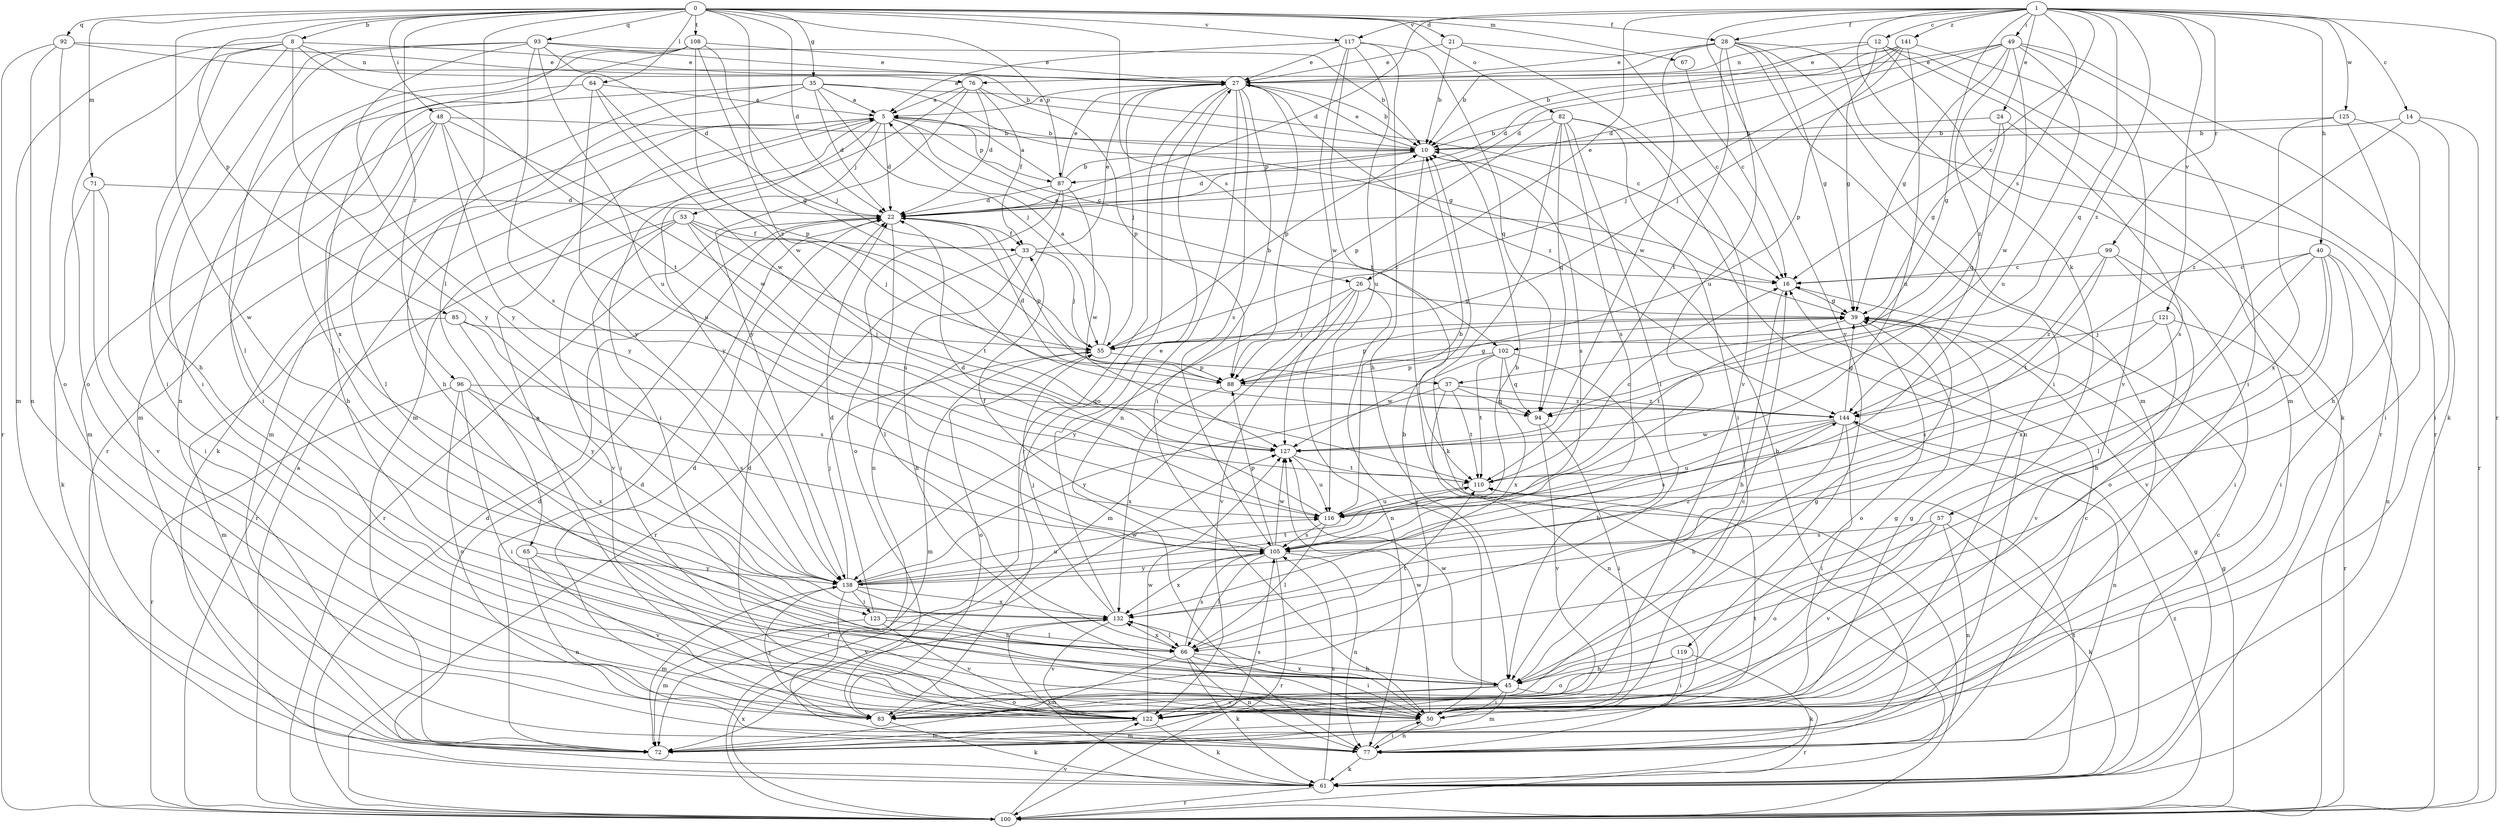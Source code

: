 strict digraph  {
0;
1;
5;
8;
10;
12;
14;
16;
21;
22;
24;
26;
27;
28;
33;
35;
37;
39;
40;
45;
48;
49;
50;
53;
55;
57;
61;
64;
65;
66;
67;
71;
72;
76;
77;
82;
83;
85;
87;
88;
92;
93;
94;
96;
99;
100;
102;
105;
108;
110;
116;
117;
119;
121;
122;
123;
125;
127;
132;
138;
141;
144;
0 -> 8  [label=b];
0 -> 21  [label=d];
0 -> 22  [label=d];
0 -> 28  [label=f];
0 -> 35  [label=g];
0 -> 37  [label=g];
0 -> 48  [label=i];
0 -> 64  [label=l];
0 -> 65  [label=l];
0 -> 67  [label=m];
0 -> 71  [label=m];
0 -> 82  [label=o];
0 -> 85  [label=p];
0 -> 87  [label=p];
0 -> 92  [label=q];
0 -> 93  [label=q];
0 -> 96  [label=r];
0 -> 102  [label=s];
0 -> 108  [label=t];
0 -> 117  [label=v];
0 -> 123  [label=w];
1 -> 12  [label=c];
1 -> 14  [label=c];
1 -> 16  [label=c];
1 -> 22  [label=d];
1 -> 24  [label=e];
1 -> 26  [label=e];
1 -> 28  [label=f];
1 -> 37  [label=g];
1 -> 40  [label=h];
1 -> 49  [label=i];
1 -> 57  [label=k];
1 -> 94  [label=q];
1 -> 99  [label=r];
1 -> 100  [label=r];
1 -> 102  [label=s];
1 -> 117  [label=v];
1 -> 119  [label=v];
1 -> 121  [label=v];
1 -> 125  [label=w];
1 -> 141  [label=z];
1 -> 144  [label=z];
5 -> 10  [label=b];
5 -> 16  [label=c];
5 -> 22  [label=d];
5 -> 26  [label=e];
5 -> 50  [label=i];
5 -> 53  [label=j];
5 -> 61  [label=k];
5 -> 72  [label=m];
5 -> 87  [label=p];
5 -> 138  [label=y];
8 -> 27  [label=e];
8 -> 45  [label=h];
8 -> 50  [label=i];
8 -> 72  [label=m];
8 -> 76  [label=n];
8 -> 83  [label=o];
8 -> 110  [label=t];
8 -> 138  [label=y];
10 -> 22  [label=d];
10 -> 27  [label=e];
10 -> 87  [label=p];
10 -> 100  [label=r];
10 -> 105  [label=s];
12 -> 22  [label=d];
12 -> 39  [label=g];
12 -> 61  [label=k];
12 -> 72  [label=m];
12 -> 76  [label=n];
12 -> 100  [label=r];
14 -> 10  [label=b];
14 -> 50  [label=i];
14 -> 100  [label=r];
14 -> 144  [label=z];
16 -> 39  [label=g];
16 -> 45  [label=h];
21 -> 10  [label=b];
21 -> 16  [label=c];
21 -> 27  [label=e];
21 -> 122  [label=v];
22 -> 33  [label=f];
22 -> 66  [label=l];
22 -> 88  [label=p];
22 -> 100  [label=r];
24 -> 10  [label=b];
24 -> 39  [label=g];
24 -> 94  [label=q];
24 -> 105  [label=s];
26 -> 39  [label=g];
26 -> 50  [label=i];
26 -> 72  [label=m];
26 -> 77  [label=n];
26 -> 122  [label=v];
26 -> 138  [label=y];
27 -> 5  [label=a];
27 -> 10  [label=b];
27 -> 50  [label=i];
27 -> 55  [label=j];
27 -> 77  [label=n];
27 -> 83  [label=o];
27 -> 88  [label=p];
27 -> 100  [label=r];
27 -> 105  [label=s];
27 -> 144  [label=z];
28 -> 10  [label=b];
28 -> 27  [label=e];
28 -> 39  [label=g];
28 -> 50  [label=i];
28 -> 72  [label=m];
28 -> 100  [label=r];
28 -> 110  [label=t];
28 -> 116  [label=u];
28 -> 127  [label=w];
33 -> 16  [label=c];
33 -> 27  [label=e];
33 -> 45  [label=h];
33 -> 55  [label=j];
33 -> 100  [label=r];
35 -> 5  [label=a];
35 -> 16  [label=c];
35 -> 22  [label=d];
35 -> 39  [label=g];
35 -> 45  [label=h];
35 -> 55  [label=j];
35 -> 72  [label=m];
35 -> 100  [label=r];
37 -> 77  [label=n];
37 -> 94  [label=q];
37 -> 110  [label=t];
37 -> 138  [label=y];
37 -> 144  [label=z];
39 -> 55  [label=j];
39 -> 83  [label=o];
39 -> 88  [label=p];
39 -> 110  [label=t];
40 -> 16  [label=c];
40 -> 45  [label=h];
40 -> 50  [label=i];
40 -> 66  [label=l];
40 -> 77  [label=n];
40 -> 122  [label=v];
40 -> 132  [label=x];
45 -> 39  [label=g];
45 -> 50  [label=i];
45 -> 72  [label=m];
45 -> 83  [label=o];
45 -> 100  [label=r];
45 -> 122  [label=v];
45 -> 127  [label=w];
48 -> 10  [label=b];
48 -> 45  [label=h];
48 -> 66  [label=l];
48 -> 72  [label=m];
48 -> 116  [label=u];
48 -> 127  [label=w];
48 -> 138  [label=y];
49 -> 22  [label=d];
49 -> 27  [label=e];
49 -> 39  [label=g];
49 -> 50  [label=i];
49 -> 55  [label=j];
49 -> 61  [label=k];
49 -> 116  [label=u];
49 -> 127  [label=w];
49 -> 144  [label=z];
50 -> 39  [label=g];
50 -> 72  [label=m];
50 -> 77  [label=n];
50 -> 127  [label=w];
50 -> 132  [label=x];
53 -> 33  [label=f];
53 -> 50  [label=i];
53 -> 55  [label=j];
53 -> 100  [label=r];
53 -> 110  [label=t];
53 -> 116  [label=u];
53 -> 122  [label=v];
55 -> 5  [label=a];
55 -> 10  [label=b];
55 -> 72  [label=m];
55 -> 83  [label=o];
55 -> 88  [label=p];
57 -> 61  [label=k];
57 -> 77  [label=n];
57 -> 83  [label=o];
57 -> 105  [label=s];
57 -> 122  [label=v];
61 -> 16  [label=c];
61 -> 22  [label=d];
61 -> 39  [label=g];
61 -> 100  [label=r];
61 -> 105  [label=s];
61 -> 110  [label=t];
61 -> 132  [label=x];
64 -> 5  [label=a];
64 -> 50  [label=i];
64 -> 88  [label=p];
64 -> 127  [label=w];
64 -> 138  [label=y];
65 -> 50  [label=i];
65 -> 77  [label=n];
65 -> 122  [label=v];
65 -> 138  [label=y];
66 -> 45  [label=h];
66 -> 50  [label=i];
66 -> 61  [label=k];
66 -> 72  [label=m];
66 -> 77  [label=n];
66 -> 105  [label=s];
66 -> 110  [label=t];
66 -> 132  [label=x];
67 -> 16  [label=c];
71 -> 22  [label=d];
71 -> 50  [label=i];
71 -> 61  [label=k];
71 -> 122  [label=v];
72 -> 22  [label=d];
72 -> 105  [label=s];
72 -> 110  [label=t];
76 -> 5  [label=a];
76 -> 22  [label=d];
76 -> 33  [label=f];
76 -> 72  [label=m];
76 -> 88  [label=p];
76 -> 138  [label=y];
77 -> 10  [label=b];
77 -> 16  [label=c];
77 -> 50  [label=i];
77 -> 61  [label=k];
82 -> 10  [label=b];
82 -> 50  [label=i];
82 -> 61  [label=k];
82 -> 66  [label=l];
82 -> 77  [label=n];
82 -> 88  [label=p];
82 -> 94  [label=q];
82 -> 105  [label=s];
83 -> 10  [label=b];
83 -> 16  [label=c];
83 -> 22  [label=d];
83 -> 61  [label=k];
83 -> 138  [label=y];
85 -> 55  [label=j];
85 -> 72  [label=m];
85 -> 105  [label=s];
85 -> 138  [label=y];
87 -> 5  [label=a];
87 -> 10  [label=b];
87 -> 22  [label=d];
87 -> 27  [label=e];
87 -> 77  [label=n];
87 -> 83  [label=o];
87 -> 127  [label=w];
88 -> 22  [label=d];
88 -> 39  [label=g];
88 -> 132  [label=x];
88 -> 144  [label=z];
92 -> 10  [label=b];
92 -> 27  [label=e];
92 -> 77  [label=n];
92 -> 83  [label=o];
92 -> 100  [label=r];
93 -> 10  [label=b];
93 -> 22  [label=d];
93 -> 27  [label=e];
93 -> 50  [label=i];
93 -> 66  [label=l];
93 -> 105  [label=s];
93 -> 116  [label=u];
93 -> 138  [label=y];
94 -> 50  [label=i];
94 -> 122  [label=v];
96 -> 50  [label=i];
96 -> 83  [label=o];
96 -> 94  [label=q];
96 -> 100  [label=r];
96 -> 105  [label=s];
96 -> 132  [label=x];
99 -> 16  [label=c];
99 -> 50  [label=i];
99 -> 83  [label=o];
99 -> 110  [label=t];
99 -> 144  [label=z];
100 -> 5  [label=a];
100 -> 22  [label=d];
100 -> 39  [label=g];
100 -> 122  [label=v];
100 -> 132  [label=x];
100 -> 144  [label=z];
102 -> 45  [label=h];
102 -> 88  [label=p];
102 -> 94  [label=q];
102 -> 110  [label=t];
102 -> 127  [label=w];
102 -> 132  [label=x];
105 -> 33  [label=f];
105 -> 66  [label=l];
105 -> 77  [label=n];
105 -> 88  [label=p];
105 -> 100  [label=r];
105 -> 127  [label=w];
105 -> 132  [label=x];
105 -> 138  [label=y];
108 -> 27  [label=e];
108 -> 55  [label=j];
108 -> 66  [label=l];
108 -> 77  [label=n];
108 -> 127  [label=w];
108 -> 132  [label=x];
108 -> 144  [label=z];
110 -> 16  [label=c];
110 -> 116  [label=u];
116 -> 10  [label=b];
116 -> 22  [label=d];
116 -> 66  [label=l];
116 -> 105  [label=s];
117 -> 5  [label=a];
117 -> 27  [label=e];
117 -> 45  [label=h];
117 -> 94  [label=q];
117 -> 110  [label=t];
117 -> 116  [label=u];
117 -> 127  [label=w];
119 -> 45  [label=h];
119 -> 50  [label=i];
119 -> 61  [label=k];
119 -> 83  [label=o];
121 -> 55  [label=j];
121 -> 100  [label=r];
121 -> 105  [label=s];
121 -> 122  [label=v];
122 -> 5  [label=a];
122 -> 22  [label=d];
122 -> 39  [label=g];
122 -> 61  [label=k];
122 -> 72  [label=m];
122 -> 127  [label=w];
123 -> 22  [label=d];
123 -> 66  [label=l];
123 -> 72  [label=m];
123 -> 122  [label=v];
123 -> 127  [label=w];
125 -> 10  [label=b];
125 -> 45  [label=h];
125 -> 50  [label=i];
125 -> 132  [label=x];
127 -> 110  [label=t];
127 -> 116  [label=u];
132 -> 27  [label=e];
132 -> 55  [label=j];
132 -> 66  [label=l];
132 -> 122  [label=v];
138 -> 10  [label=b];
138 -> 45  [label=h];
138 -> 55  [label=j];
138 -> 72  [label=m];
138 -> 110  [label=t];
138 -> 116  [label=u];
138 -> 122  [label=v];
138 -> 132  [label=x];
138 -> 144  [label=z];
138 -> 123  [label=i];
141 -> 10  [label=b];
141 -> 22  [label=d];
141 -> 27  [label=e];
141 -> 55  [label=j];
141 -> 88  [label=p];
141 -> 116  [label=u];
141 -> 122  [label=v];
144 -> 39  [label=g];
144 -> 45  [label=h];
144 -> 50  [label=i];
144 -> 77  [label=n];
144 -> 105  [label=s];
144 -> 116  [label=u];
144 -> 127  [label=w];
}
